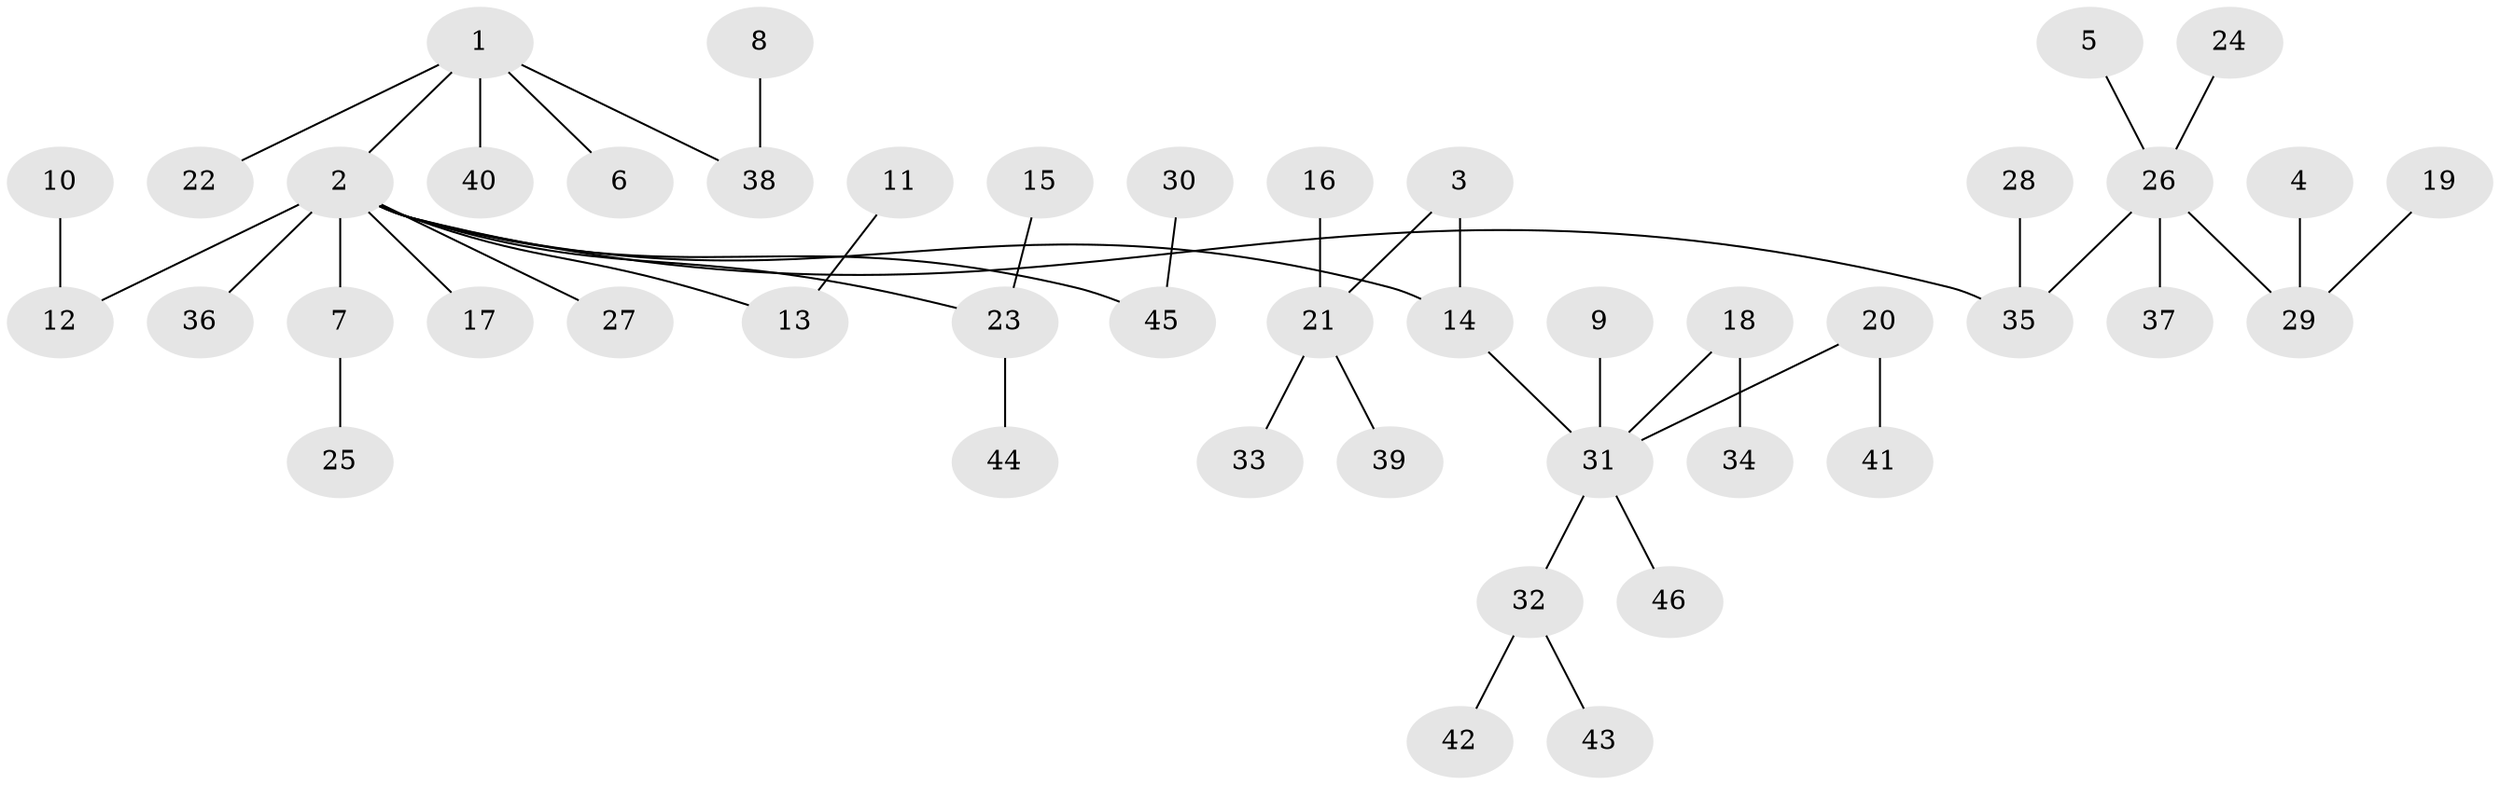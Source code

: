 // original degree distribution, {2: 0.21978021978021978, 5: 0.03296703296703297, 9: 0.01098901098901099, 4: 0.0989010989010989, 3: 0.12087912087912088, 1: 0.5164835164835165}
// Generated by graph-tools (version 1.1) at 2025/50/03/09/25 03:50:18]
// undirected, 46 vertices, 45 edges
graph export_dot {
graph [start="1"]
  node [color=gray90,style=filled];
  1;
  2;
  3;
  4;
  5;
  6;
  7;
  8;
  9;
  10;
  11;
  12;
  13;
  14;
  15;
  16;
  17;
  18;
  19;
  20;
  21;
  22;
  23;
  24;
  25;
  26;
  27;
  28;
  29;
  30;
  31;
  32;
  33;
  34;
  35;
  36;
  37;
  38;
  39;
  40;
  41;
  42;
  43;
  44;
  45;
  46;
  1 -- 2 [weight=1.0];
  1 -- 6 [weight=1.0];
  1 -- 22 [weight=1.0];
  1 -- 38 [weight=1.0];
  1 -- 40 [weight=1.0];
  2 -- 7 [weight=1.0];
  2 -- 12 [weight=1.0];
  2 -- 13 [weight=1.0];
  2 -- 14 [weight=1.0];
  2 -- 17 [weight=1.0];
  2 -- 23 [weight=1.0];
  2 -- 27 [weight=1.0];
  2 -- 35 [weight=1.0];
  2 -- 36 [weight=1.0];
  2 -- 45 [weight=1.0];
  3 -- 14 [weight=1.0];
  3 -- 21 [weight=1.0];
  4 -- 29 [weight=1.0];
  5 -- 26 [weight=1.0];
  7 -- 25 [weight=1.0];
  8 -- 38 [weight=1.0];
  9 -- 31 [weight=1.0];
  10 -- 12 [weight=1.0];
  11 -- 13 [weight=1.0];
  14 -- 31 [weight=1.0];
  15 -- 23 [weight=1.0];
  16 -- 21 [weight=1.0];
  18 -- 31 [weight=1.0];
  18 -- 34 [weight=1.0];
  19 -- 29 [weight=1.0];
  20 -- 31 [weight=1.0];
  20 -- 41 [weight=1.0];
  21 -- 33 [weight=1.0];
  21 -- 39 [weight=1.0];
  23 -- 44 [weight=1.0];
  24 -- 26 [weight=1.0];
  26 -- 29 [weight=1.0];
  26 -- 35 [weight=1.0];
  26 -- 37 [weight=1.0];
  28 -- 35 [weight=1.0];
  30 -- 45 [weight=1.0];
  31 -- 32 [weight=1.0];
  31 -- 46 [weight=1.0];
  32 -- 42 [weight=1.0];
  32 -- 43 [weight=1.0];
}

